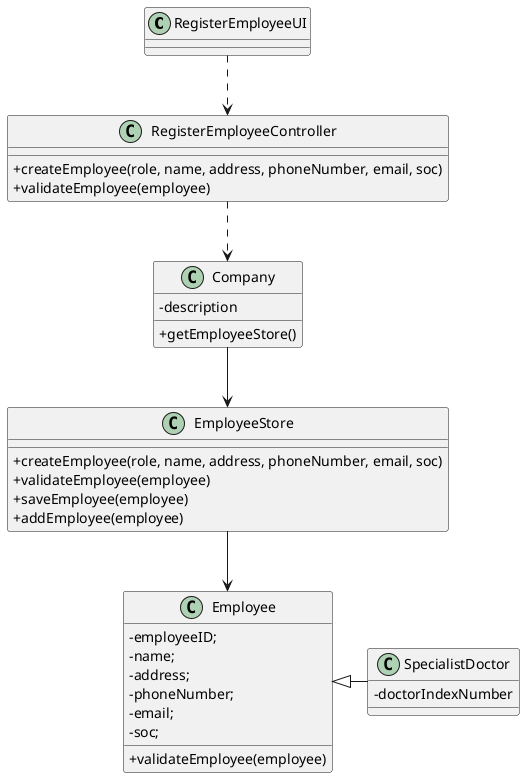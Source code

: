 @startuml
skinparam classAttributeIconSize 0

class RegisterEmployeeUI
{
}

class RegisterEmployeeController
{
    +createEmployee(role, name, address, phoneNumber, email, soc)
    +validateEmployee(employee)
}

class Employee
{
	-employeeID;
	-name;
	-address;
	-phoneNumber;
	-email;
	-soc;
    +validateEmployee(employee)
}

class Company{
    -description
    +getEmployeeStore()
}

class EmployeeStore{
    +createEmployee(role, name, address, phoneNumber, email, soc)
    +validateEmployee(employee)
    +saveEmployee(employee)
    +addEmployee(employee)
}

class SpecialistDoctor{
    -doctorIndexNumber
}

RegisterEmployeeUI ..> RegisterEmployeeController
RegisterEmployeeController ..> Company
Company --> EmployeeStore
EmployeeStore --> Employee
SpecialistDoctor -left-|> Employee

@enduml

